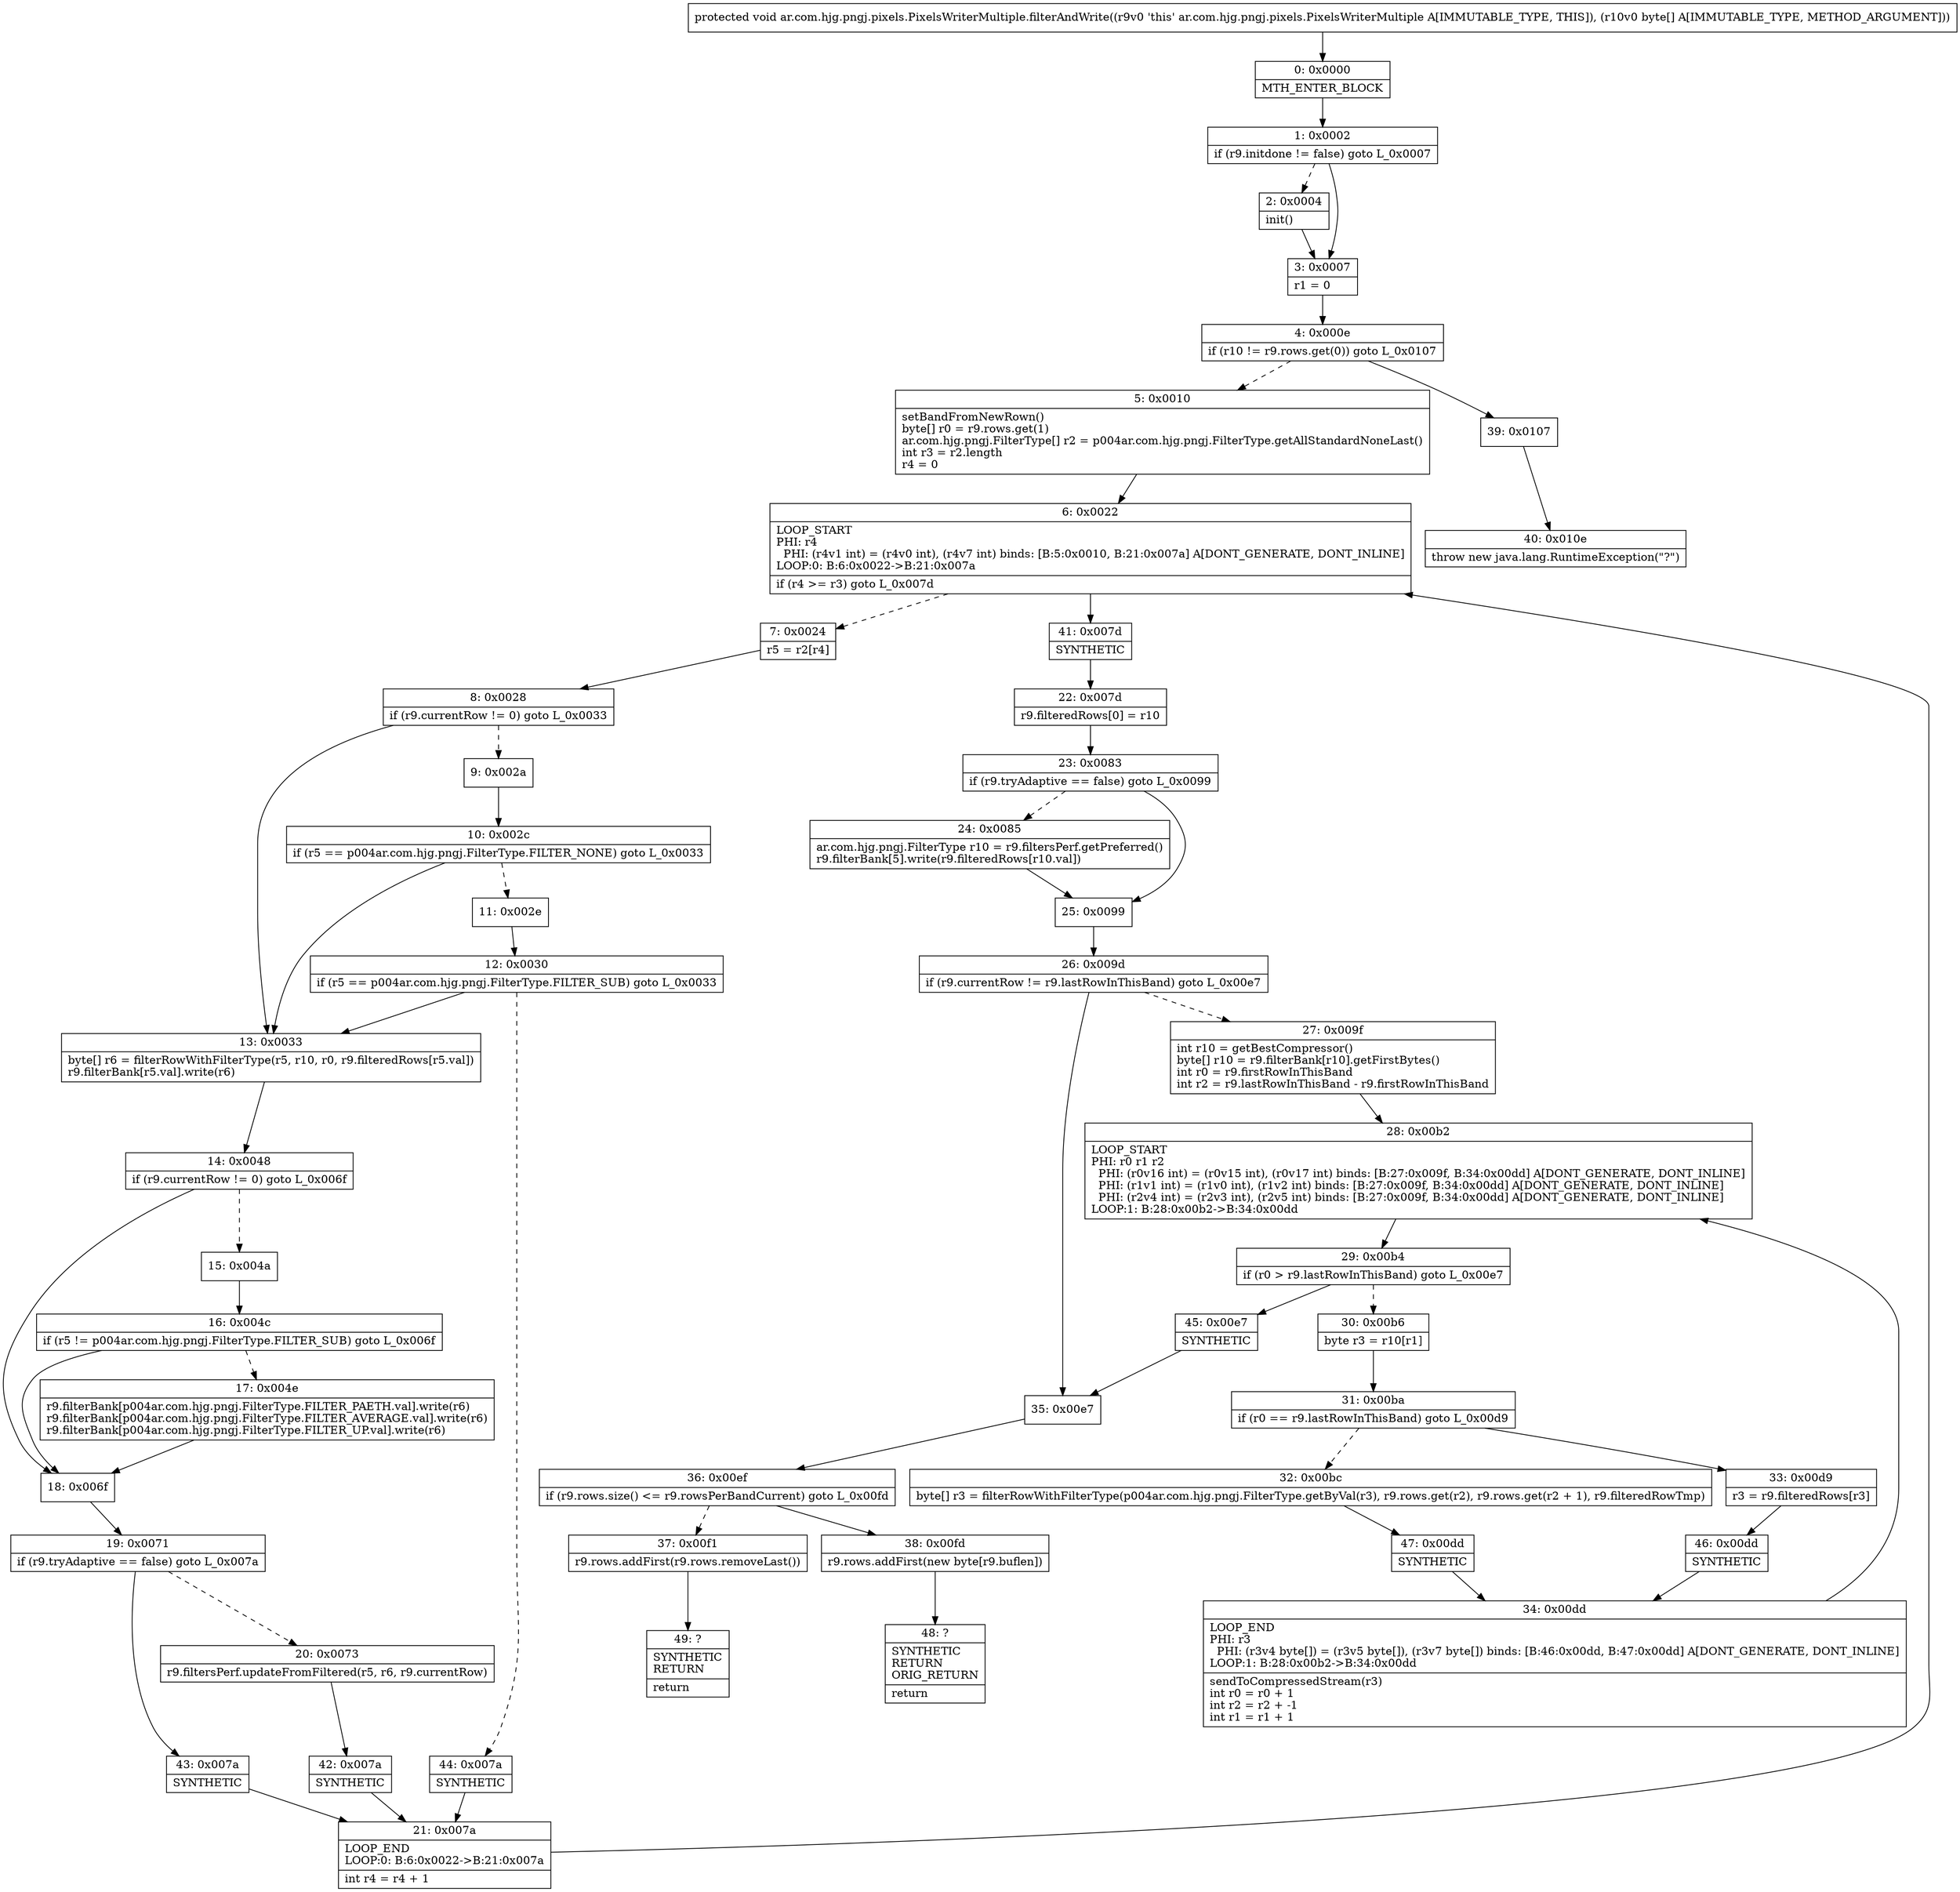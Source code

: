 digraph "CFG forar.com.hjg.pngj.pixels.PixelsWriterMultiple.filterAndWrite([B)V" {
Node_0 [shape=record,label="{0\:\ 0x0000|MTH_ENTER_BLOCK\l}"];
Node_1 [shape=record,label="{1\:\ 0x0002|if (r9.initdone != false) goto L_0x0007\l}"];
Node_2 [shape=record,label="{2\:\ 0x0004|init()\l}"];
Node_3 [shape=record,label="{3\:\ 0x0007|r1 = 0\l}"];
Node_4 [shape=record,label="{4\:\ 0x000e|if (r10 != r9.rows.get(0)) goto L_0x0107\l}"];
Node_5 [shape=record,label="{5\:\ 0x0010|setBandFromNewRown()\lbyte[] r0 = r9.rows.get(1)\lar.com.hjg.pngj.FilterType[] r2 = p004ar.com.hjg.pngj.FilterType.getAllStandardNoneLast()\lint r3 = r2.length\lr4 = 0\l}"];
Node_6 [shape=record,label="{6\:\ 0x0022|LOOP_START\lPHI: r4 \l  PHI: (r4v1 int) = (r4v0 int), (r4v7 int) binds: [B:5:0x0010, B:21:0x007a] A[DONT_GENERATE, DONT_INLINE]\lLOOP:0: B:6:0x0022\-\>B:21:0x007a\l|if (r4 \>= r3) goto L_0x007d\l}"];
Node_7 [shape=record,label="{7\:\ 0x0024|r5 = r2[r4]\l}"];
Node_8 [shape=record,label="{8\:\ 0x0028|if (r9.currentRow != 0) goto L_0x0033\l}"];
Node_9 [shape=record,label="{9\:\ 0x002a}"];
Node_10 [shape=record,label="{10\:\ 0x002c|if (r5 == p004ar.com.hjg.pngj.FilterType.FILTER_NONE) goto L_0x0033\l}"];
Node_11 [shape=record,label="{11\:\ 0x002e}"];
Node_12 [shape=record,label="{12\:\ 0x0030|if (r5 == p004ar.com.hjg.pngj.FilterType.FILTER_SUB) goto L_0x0033\l}"];
Node_13 [shape=record,label="{13\:\ 0x0033|byte[] r6 = filterRowWithFilterType(r5, r10, r0, r9.filteredRows[r5.val])\lr9.filterBank[r5.val].write(r6)\l}"];
Node_14 [shape=record,label="{14\:\ 0x0048|if (r9.currentRow != 0) goto L_0x006f\l}"];
Node_15 [shape=record,label="{15\:\ 0x004a}"];
Node_16 [shape=record,label="{16\:\ 0x004c|if (r5 != p004ar.com.hjg.pngj.FilterType.FILTER_SUB) goto L_0x006f\l}"];
Node_17 [shape=record,label="{17\:\ 0x004e|r9.filterBank[p004ar.com.hjg.pngj.FilterType.FILTER_PAETH.val].write(r6)\lr9.filterBank[p004ar.com.hjg.pngj.FilterType.FILTER_AVERAGE.val].write(r6)\lr9.filterBank[p004ar.com.hjg.pngj.FilterType.FILTER_UP.val].write(r6)\l}"];
Node_18 [shape=record,label="{18\:\ 0x006f}"];
Node_19 [shape=record,label="{19\:\ 0x0071|if (r9.tryAdaptive == false) goto L_0x007a\l}"];
Node_20 [shape=record,label="{20\:\ 0x0073|r9.filtersPerf.updateFromFiltered(r5, r6, r9.currentRow)\l}"];
Node_21 [shape=record,label="{21\:\ 0x007a|LOOP_END\lLOOP:0: B:6:0x0022\-\>B:21:0x007a\l|int r4 = r4 + 1\l}"];
Node_22 [shape=record,label="{22\:\ 0x007d|r9.filteredRows[0] = r10\l}"];
Node_23 [shape=record,label="{23\:\ 0x0083|if (r9.tryAdaptive == false) goto L_0x0099\l}"];
Node_24 [shape=record,label="{24\:\ 0x0085|ar.com.hjg.pngj.FilterType r10 = r9.filtersPerf.getPreferred()\lr9.filterBank[5].write(r9.filteredRows[r10.val])\l}"];
Node_25 [shape=record,label="{25\:\ 0x0099}"];
Node_26 [shape=record,label="{26\:\ 0x009d|if (r9.currentRow != r9.lastRowInThisBand) goto L_0x00e7\l}"];
Node_27 [shape=record,label="{27\:\ 0x009f|int r10 = getBestCompressor()\lbyte[] r10 = r9.filterBank[r10].getFirstBytes()\lint r0 = r9.firstRowInThisBand\lint r2 = r9.lastRowInThisBand \- r9.firstRowInThisBand\l}"];
Node_28 [shape=record,label="{28\:\ 0x00b2|LOOP_START\lPHI: r0 r1 r2 \l  PHI: (r0v16 int) = (r0v15 int), (r0v17 int) binds: [B:27:0x009f, B:34:0x00dd] A[DONT_GENERATE, DONT_INLINE]\l  PHI: (r1v1 int) = (r1v0 int), (r1v2 int) binds: [B:27:0x009f, B:34:0x00dd] A[DONT_GENERATE, DONT_INLINE]\l  PHI: (r2v4 int) = (r2v3 int), (r2v5 int) binds: [B:27:0x009f, B:34:0x00dd] A[DONT_GENERATE, DONT_INLINE]\lLOOP:1: B:28:0x00b2\-\>B:34:0x00dd\l}"];
Node_29 [shape=record,label="{29\:\ 0x00b4|if (r0 \> r9.lastRowInThisBand) goto L_0x00e7\l}"];
Node_30 [shape=record,label="{30\:\ 0x00b6|byte r3 = r10[r1]\l}"];
Node_31 [shape=record,label="{31\:\ 0x00ba|if (r0 == r9.lastRowInThisBand) goto L_0x00d9\l}"];
Node_32 [shape=record,label="{32\:\ 0x00bc|byte[] r3 = filterRowWithFilterType(p004ar.com.hjg.pngj.FilterType.getByVal(r3), r9.rows.get(r2), r9.rows.get(r2 + 1), r9.filteredRowTmp)\l}"];
Node_33 [shape=record,label="{33\:\ 0x00d9|r3 = r9.filteredRows[r3]\l}"];
Node_34 [shape=record,label="{34\:\ 0x00dd|LOOP_END\lPHI: r3 \l  PHI: (r3v4 byte[]) = (r3v5 byte[]), (r3v7 byte[]) binds: [B:46:0x00dd, B:47:0x00dd] A[DONT_GENERATE, DONT_INLINE]\lLOOP:1: B:28:0x00b2\-\>B:34:0x00dd\l|sendToCompressedStream(r3)\lint r0 = r0 + 1\lint r2 = r2 + \-1\lint r1 = r1 + 1\l}"];
Node_35 [shape=record,label="{35\:\ 0x00e7}"];
Node_36 [shape=record,label="{36\:\ 0x00ef|if (r9.rows.size() \<= r9.rowsPerBandCurrent) goto L_0x00fd\l}"];
Node_37 [shape=record,label="{37\:\ 0x00f1|r9.rows.addFirst(r9.rows.removeLast())\l}"];
Node_38 [shape=record,label="{38\:\ 0x00fd|r9.rows.addFirst(new byte[r9.buflen])\l}"];
Node_39 [shape=record,label="{39\:\ 0x0107}"];
Node_40 [shape=record,label="{40\:\ 0x010e|throw new java.lang.RuntimeException(\"?\")\l}"];
Node_41 [shape=record,label="{41\:\ 0x007d|SYNTHETIC\l}"];
Node_42 [shape=record,label="{42\:\ 0x007a|SYNTHETIC\l}"];
Node_43 [shape=record,label="{43\:\ 0x007a|SYNTHETIC\l}"];
Node_44 [shape=record,label="{44\:\ 0x007a|SYNTHETIC\l}"];
Node_45 [shape=record,label="{45\:\ 0x00e7|SYNTHETIC\l}"];
Node_46 [shape=record,label="{46\:\ 0x00dd|SYNTHETIC\l}"];
Node_47 [shape=record,label="{47\:\ 0x00dd|SYNTHETIC\l}"];
Node_48 [shape=record,label="{48\:\ ?|SYNTHETIC\lRETURN\lORIG_RETURN\l|return\l}"];
Node_49 [shape=record,label="{49\:\ ?|SYNTHETIC\lRETURN\l|return\l}"];
MethodNode[shape=record,label="{protected void ar.com.hjg.pngj.pixels.PixelsWriterMultiple.filterAndWrite((r9v0 'this' ar.com.hjg.pngj.pixels.PixelsWriterMultiple A[IMMUTABLE_TYPE, THIS]), (r10v0 byte[] A[IMMUTABLE_TYPE, METHOD_ARGUMENT])) }"];
MethodNode -> Node_0;
Node_0 -> Node_1;
Node_1 -> Node_2[style=dashed];
Node_1 -> Node_3;
Node_2 -> Node_3;
Node_3 -> Node_4;
Node_4 -> Node_5[style=dashed];
Node_4 -> Node_39;
Node_5 -> Node_6;
Node_6 -> Node_7[style=dashed];
Node_6 -> Node_41;
Node_7 -> Node_8;
Node_8 -> Node_9[style=dashed];
Node_8 -> Node_13;
Node_9 -> Node_10;
Node_10 -> Node_11[style=dashed];
Node_10 -> Node_13;
Node_11 -> Node_12;
Node_12 -> Node_13;
Node_12 -> Node_44[style=dashed];
Node_13 -> Node_14;
Node_14 -> Node_15[style=dashed];
Node_14 -> Node_18;
Node_15 -> Node_16;
Node_16 -> Node_17[style=dashed];
Node_16 -> Node_18;
Node_17 -> Node_18;
Node_18 -> Node_19;
Node_19 -> Node_20[style=dashed];
Node_19 -> Node_43;
Node_20 -> Node_42;
Node_21 -> Node_6;
Node_22 -> Node_23;
Node_23 -> Node_24[style=dashed];
Node_23 -> Node_25;
Node_24 -> Node_25;
Node_25 -> Node_26;
Node_26 -> Node_27[style=dashed];
Node_26 -> Node_35;
Node_27 -> Node_28;
Node_28 -> Node_29;
Node_29 -> Node_30[style=dashed];
Node_29 -> Node_45;
Node_30 -> Node_31;
Node_31 -> Node_32[style=dashed];
Node_31 -> Node_33;
Node_32 -> Node_47;
Node_33 -> Node_46;
Node_34 -> Node_28;
Node_35 -> Node_36;
Node_36 -> Node_37[style=dashed];
Node_36 -> Node_38;
Node_37 -> Node_49;
Node_38 -> Node_48;
Node_39 -> Node_40;
Node_41 -> Node_22;
Node_42 -> Node_21;
Node_43 -> Node_21;
Node_44 -> Node_21;
Node_45 -> Node_35;
Node_46 -> Node_34;
Node_47 -> Node_34;
}

